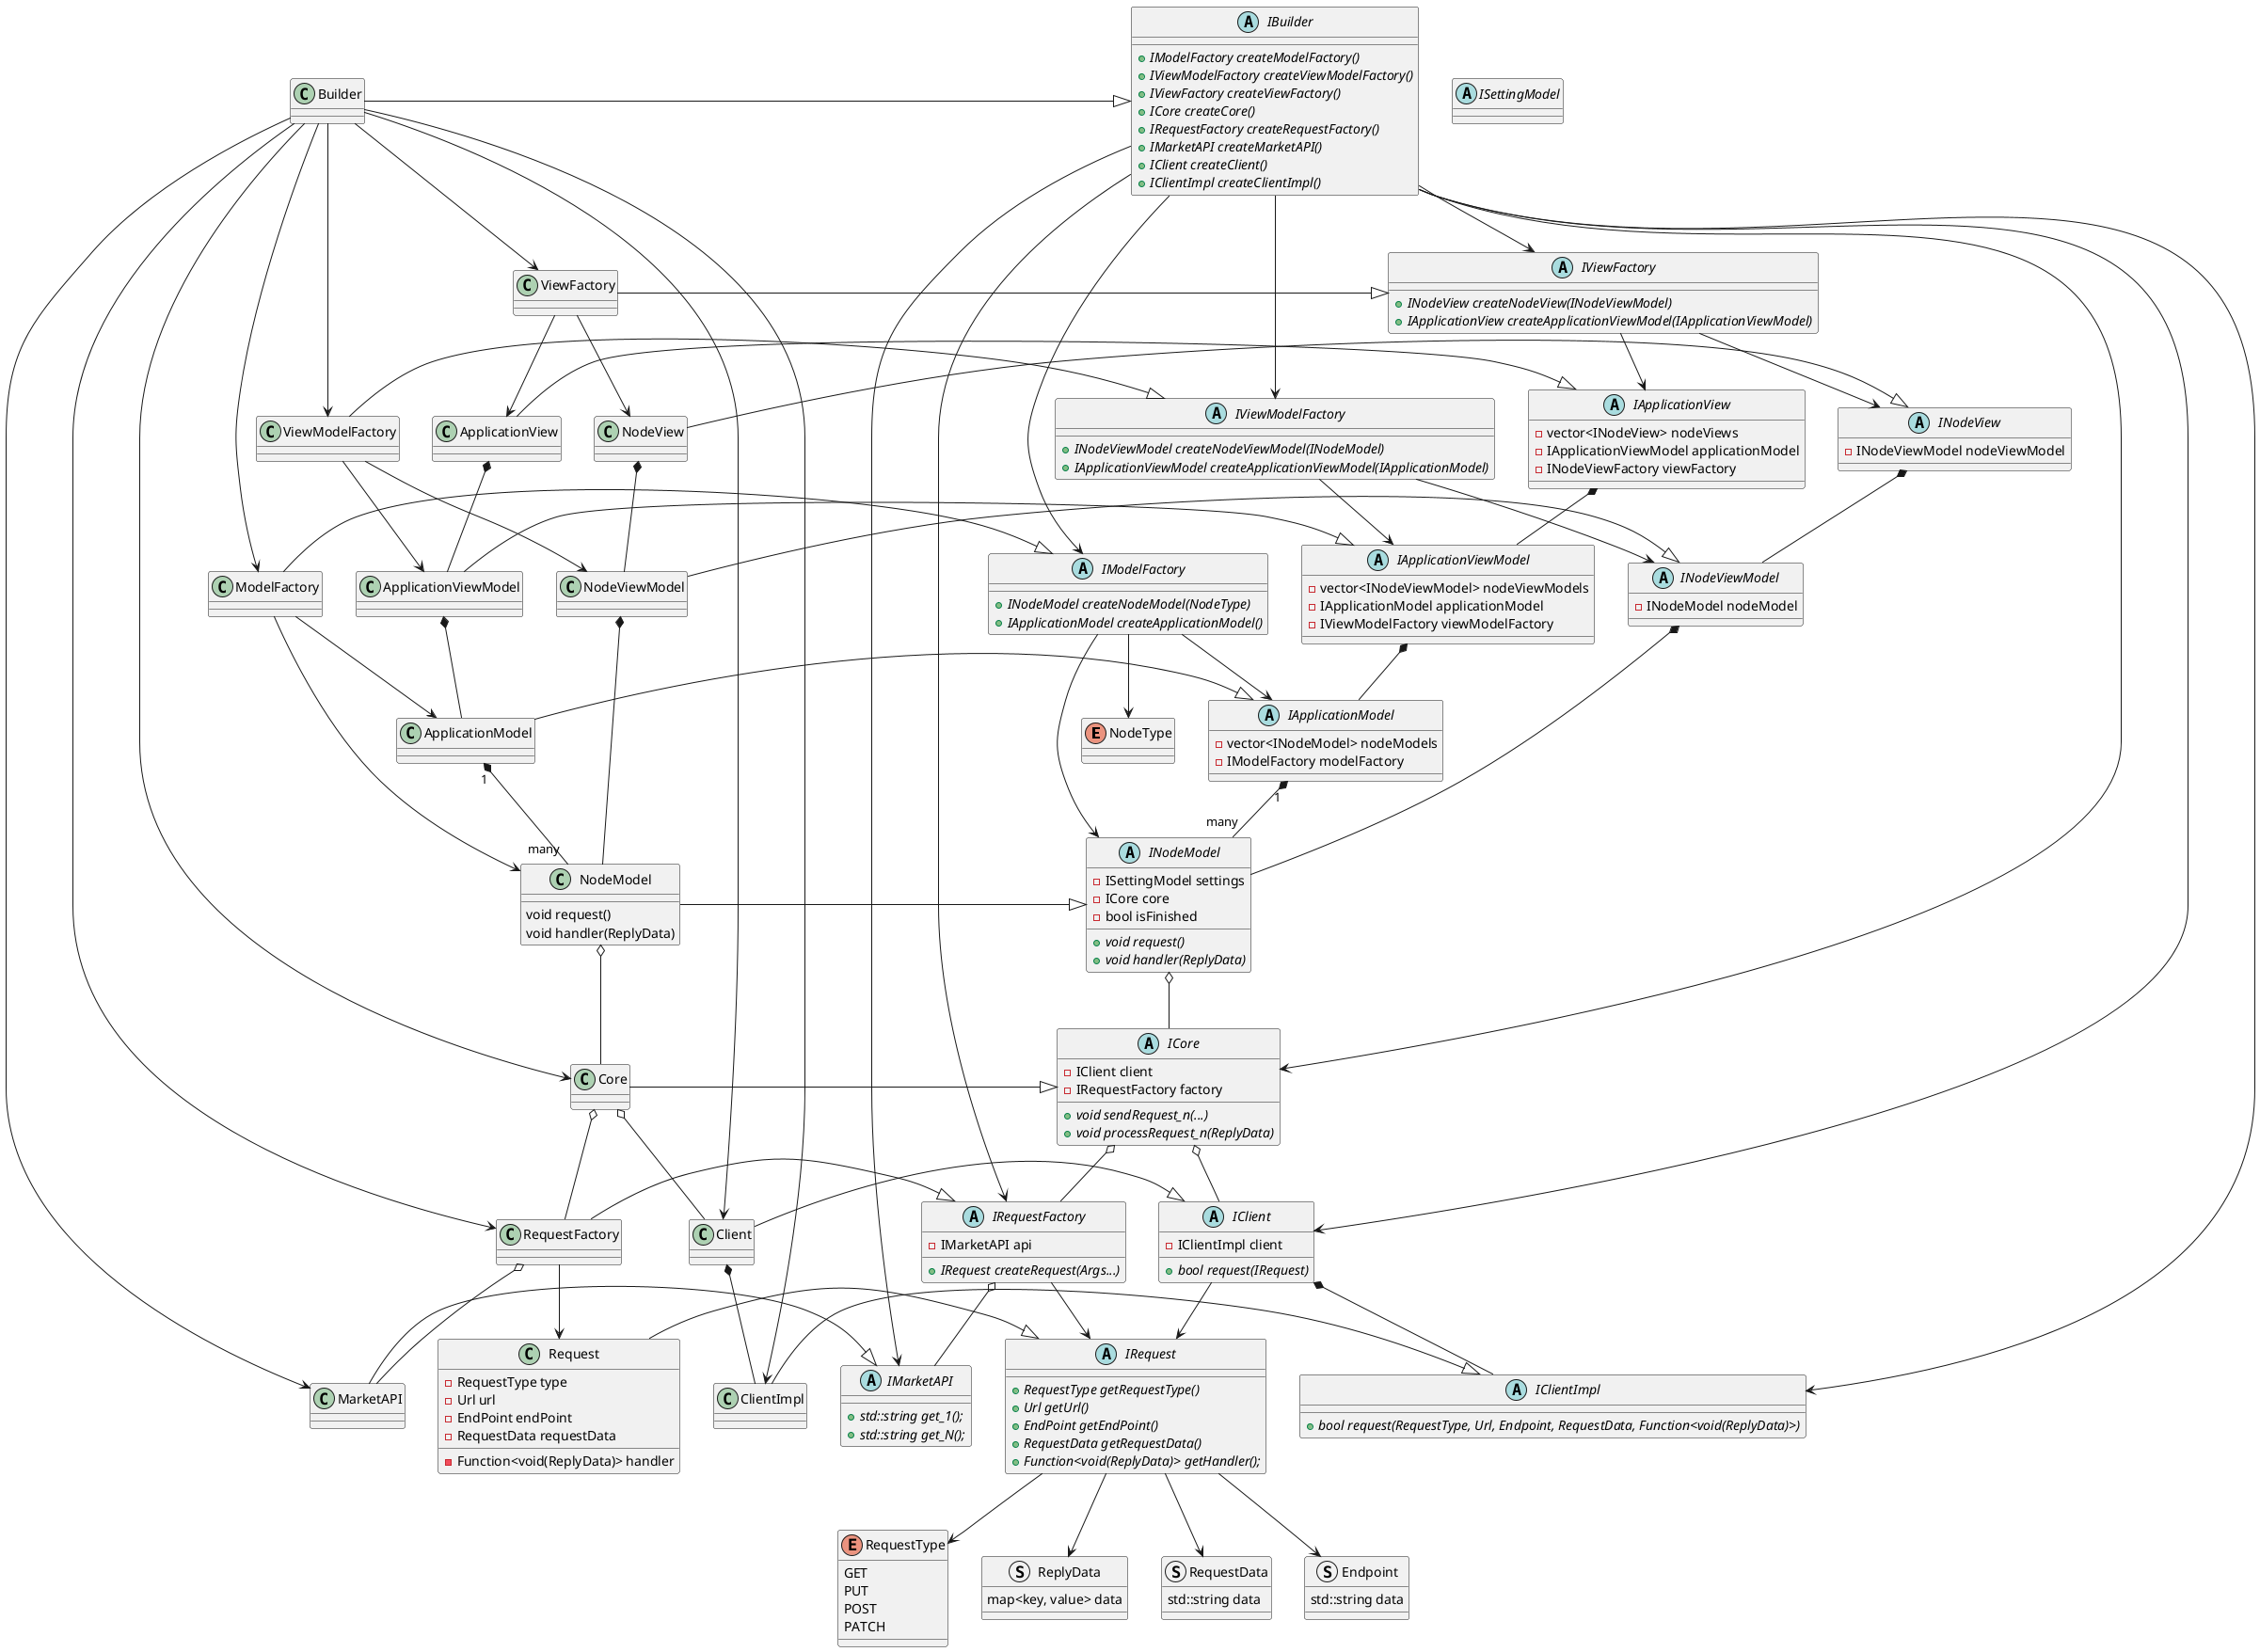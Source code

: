 @startuml
Enum NodeType {

}

Enum RequestType {
	GET
	PUT
	POST
	PATCH
}

struct ReplyData {
	map<key, value> data
}

struct RequestData {
	std::string data
}

struct Endpoint {
	std::string data
}

abstract class IClientImpl {
	+ {abstract} bool request(RequestType, Url, Endpoint, RequestData, Function<void(ReplyData)>)
}

abstract class IClient {
	+ {abstract} bool request(IRequest)

	-IClientImpl client
}

abstract class ICore {
	+ {abstract} void sendRequest_n(...)	
	+ {abstract} void processRequest_n(ReplyData)

	-IClient client
	-IRequestFactory factory
}

abstract class IMarketAPI {
	+ {abstract} std::string get_1();
	+ {abstract} std::string get_N();
}

abstract class IRequestFactory {
	+ {abstract} IRequest createRequest(Args...)
	- IMarketAPI api
}

abstract class IRequest {
	+ {abstract} RequestType getRequestType()
	+ {abstract} Url getUrl()
	+ {abstract} EndPoint getEndPoint()	
	+ {abstract} RequestData getRequestData()
	+ {abstract} Function<void(ReplyData)> getHandler();
}

abstract class INodeModel {
	+ {abstract} void request()
	+ {abstract} void handler(ReplyData)

	- ISettingModel settings
	- ICore core
	- bool isFinished
}

abstract class INodeView {
	-INodeViewModel nodeViewModel
}

abstract class INodeViewModel {
	-INodeModel nodeModel
}

abstract class IModelFactory {
	+ {abstract} INodeModel createNodeModel(NodeType)
	+ {abstract} IApplicationModel createApplicationModel()
}

abstract class IViewModelFactory {
	+ {abstract} INodeViewModel createNodeViewModel(INodeModel)
	+ {abstract} IApplicationViewModel createApplicationViewModel(IApplicationModel)
}

abstract class IViewFactory {
	+ {abstract} INodeView createNodeView(INodeViewModel)
	+ {abstract} IApplicationView createApplicationViewModel(IApplicationViewModel)
}

abstract class IApplicationModel {
	-vector<INodeModel> nodeModels
	-IModelFactory modelFactory
}

abstract class IApplicationViewModel {
	-vector<INodeViewModel> nodeViewModels
	-IApplicationModel applicationModel
	-IViewModelFactory viewModelFactory
}

abstract class IApplicationView {
	-vector<INodeView> nodeViews
	-IApplicationViewModel applicationModel
	-INodeViewFactory viewFactory
}

abstract class IBuilder {
	+ {abstract} IModelFactory createModelFactory()
	+ {abstract} IViewModelFactory createViewModelFactory()
	+ {abstract} IViewFactory createViewFactory()	
	+ {abstract} ICore createCore()
	+ {abstract} IRequestFactory createRequestFactory()
	+ {abstract} IMarketAPI createMarketAPI()
	+ {abstract} IClient createClient()
	+ {abstract} IClientImpl createClientImpl()
}

abstract class ISettingModel{

}

class Request {
	- Function<void(ReplyData)> handler
	- RequestType type
	- Url url
	- EndPoint endPoint
	- RequestData requestData
}

class ClientImpl {
}

class Client{
}

class MarketAPI{
}

class RequestFactory {
}

class Core {
}

class Builder {	
}

class NodeModel {
	void request()
	void handler(ReplyData)
}
class NodeViewModel {
}
class NodeView {
}

class ApplicationModel {
}
class ApplicationViewModel {
}
class ApplicationView {
}

class ModelFactory {	
}
class ViewModelFactory {	
}
class ViewFactory {	
}

ApplicationModel -|> IApplicationModel
ApplicationViewModel -|> IApplicationViewModel
ApplicationView -|> IApplicationView

NodeModel -|> INodeModel
NodeViewModel -|> INodeViewModel
NodeView -|> INodeView

ModelFactory -|> IModelFactory
ViewModelFactory -|> IViewModelFactory
ViewFactory -|> IViewFactory

MarketAPI -|> IMarketAPI
Core -|> ICore
RequestFactory -|> IRequestFactory

Request -|> IRequest
Builder -|> IBuilder
ClientImpl -|> IClientImpl
Client -|> IClient

IClient *-- IClientImpl 
IClient --> IRequest
IRequest --> RequestData 
IRequest --> Endpoint
IRequest --> ReplyData
IRequest --> RequestType

IApplicationModel "1"*--"many" INodeModel
IApplicationViewModel *-- IApplicationModel
IApplicationView *-- IApplicationViewModel

INodeModel o-- ICore
INodeViewModel *-- INodeModel
INodeView *-- INodeViewModel

ICore o-- IClient
ICore o-- IRequestFactory
IRequestFactory --> IRequest
IRequestFactory o-- IMarketAPI

IModelFactory --> NodeType
IModelFactory --> INodeModel
IModelFactory --> IApplicationModel

IViewModelFactory --> INodeViewModel
IViewModelFactory --> IApplicationViewModel

IViewFactory --> INodeView
IViewFactory --> IApplicationView

IBuilder --> IModelFactory
IBuilder --> IViewModelFactory
IBuilder --> IViewFactory
IBuilder --> ICore
IBuilder --> IRequestFactory
IBuilder --> IClient
IBuilder --> IClientImpl
IBuilder --> IMarketAPI

Client *-- ClientImpl 

ApplicationModel "1"*--"many" NodeModel
ApplicationViewModel *-- ApplicationModel
ApplicationView *-- ApplicationViewModel

NodeModel o-- Core
NodeViewModel *-- NodeModel
NodeView *-- NodeViewModel

Core o-- Client
Core o-- RequestFactory

RequestFactory --> Request
RequestFactory o-- MarketAPI

ModelFactory --> NodeModel
ModelFactory --> ApplicationModel

ViewModelFactory --> NodeViewModel
ViewModelFactory --> ApplicationViewModel

ViewFactory --> NodeView
ViewFactory --> ApplicationView

Builder --> ModelFactory
Builder --> ViewModelFactory
Builder --> ViewFactory
Builder --> Core
Builder --> RequestFactory
Builder --> Client
Builder --> ClientImpl
Builder --> MarketAPI


@enduml
